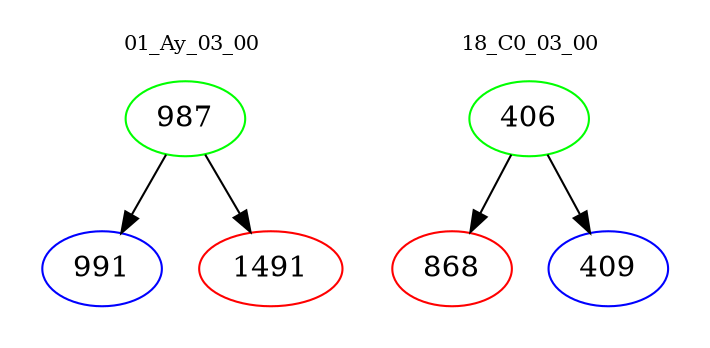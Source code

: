 digraph{
subgraph cluster_0 {
color = white
label = "01_Ay_03_00";
fontsize=10;
T0_987 [label="987", color="green"]
T0_987 -> T0_991 [color="black"]
T0_991 [label="991", color="blue"]
T0_987 -> T0_1491 [color="black"]
T0_1491 [label="1491", color="red"]
}
subgraph cluster_1 {
color = white
label = "18_C0_03_00";
fontsize=10;
T1_406 [label="406", color="green"]
T1_406 -> T1_868 [color="black"]
T1_868 [label="868", color="red"]
T1_406 -> T1_409 [color="black"]
T1_409 [label="409", color="blue"]
}
}
